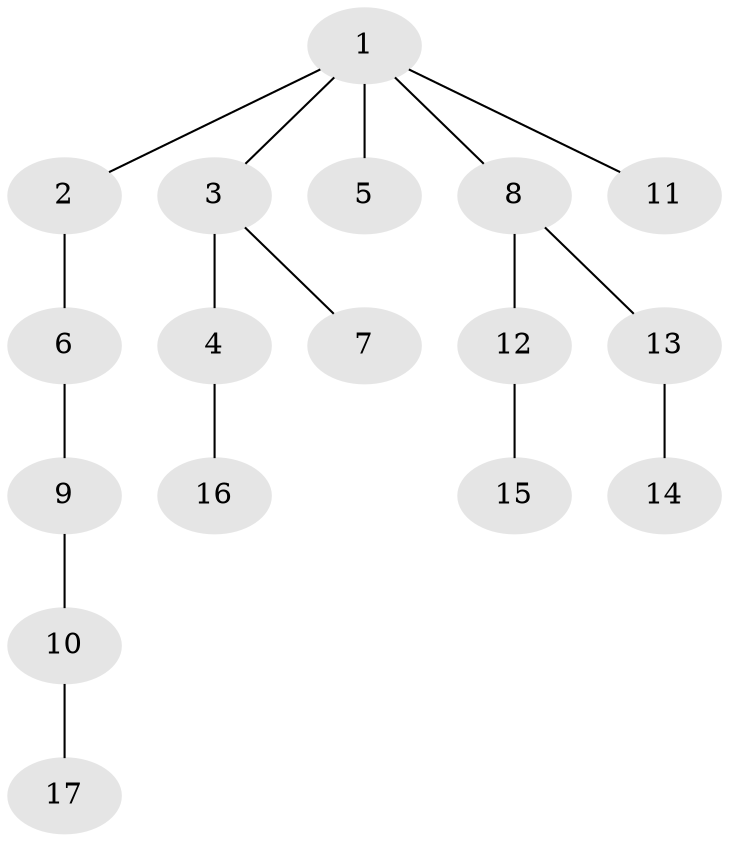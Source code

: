 // original degree distribution, {6: 0.018518518518518517, 4: 0.07407407407407407, 3: 0.14814814814814814, 1: 0.5555555555555556, 5: 0.018518518518518517, 2: 0.16666666666666666, 7: 0.018518518518518517}
// Generated by graph-tools (version 1.1) at 2025/51/03/04/25 22:51:46]
// undirected, 17 vertices, 16 edges
graph export_dot {
  node [color=gray90,style=filled];
  1;
  2;
  3;
  4;
  5;
  6;
  7;
  8;
  9;
  10;
  11;
  12;
  13;
  14;
  15;
  16;
  17;
  1 -- 2 [weight=1.0];
  1 -- 3 [weight=1.0];
  1 -- 5 [weight=1.0];
  1 -- 8 [weight=1.0];
  1 -- 11 [weight=1.0];
  2 -- 6 [weight=1.0];
  3 -- 4 [weight=1.0];
  3 -- 7 [weight=1.0];
  4 -- 16 [weight=1.0];
  6 -- 9 [weight=1.0];
  8 -- 12 [weight=1.0];
  8 -- 13 [weight=1.0];
  9 -- 10 [weight=4.0];
  10 -- 17 [weight=1.0];
  12 -- 15 [weight=1.0];
  13 -- 14 [weight=1.0];
}
